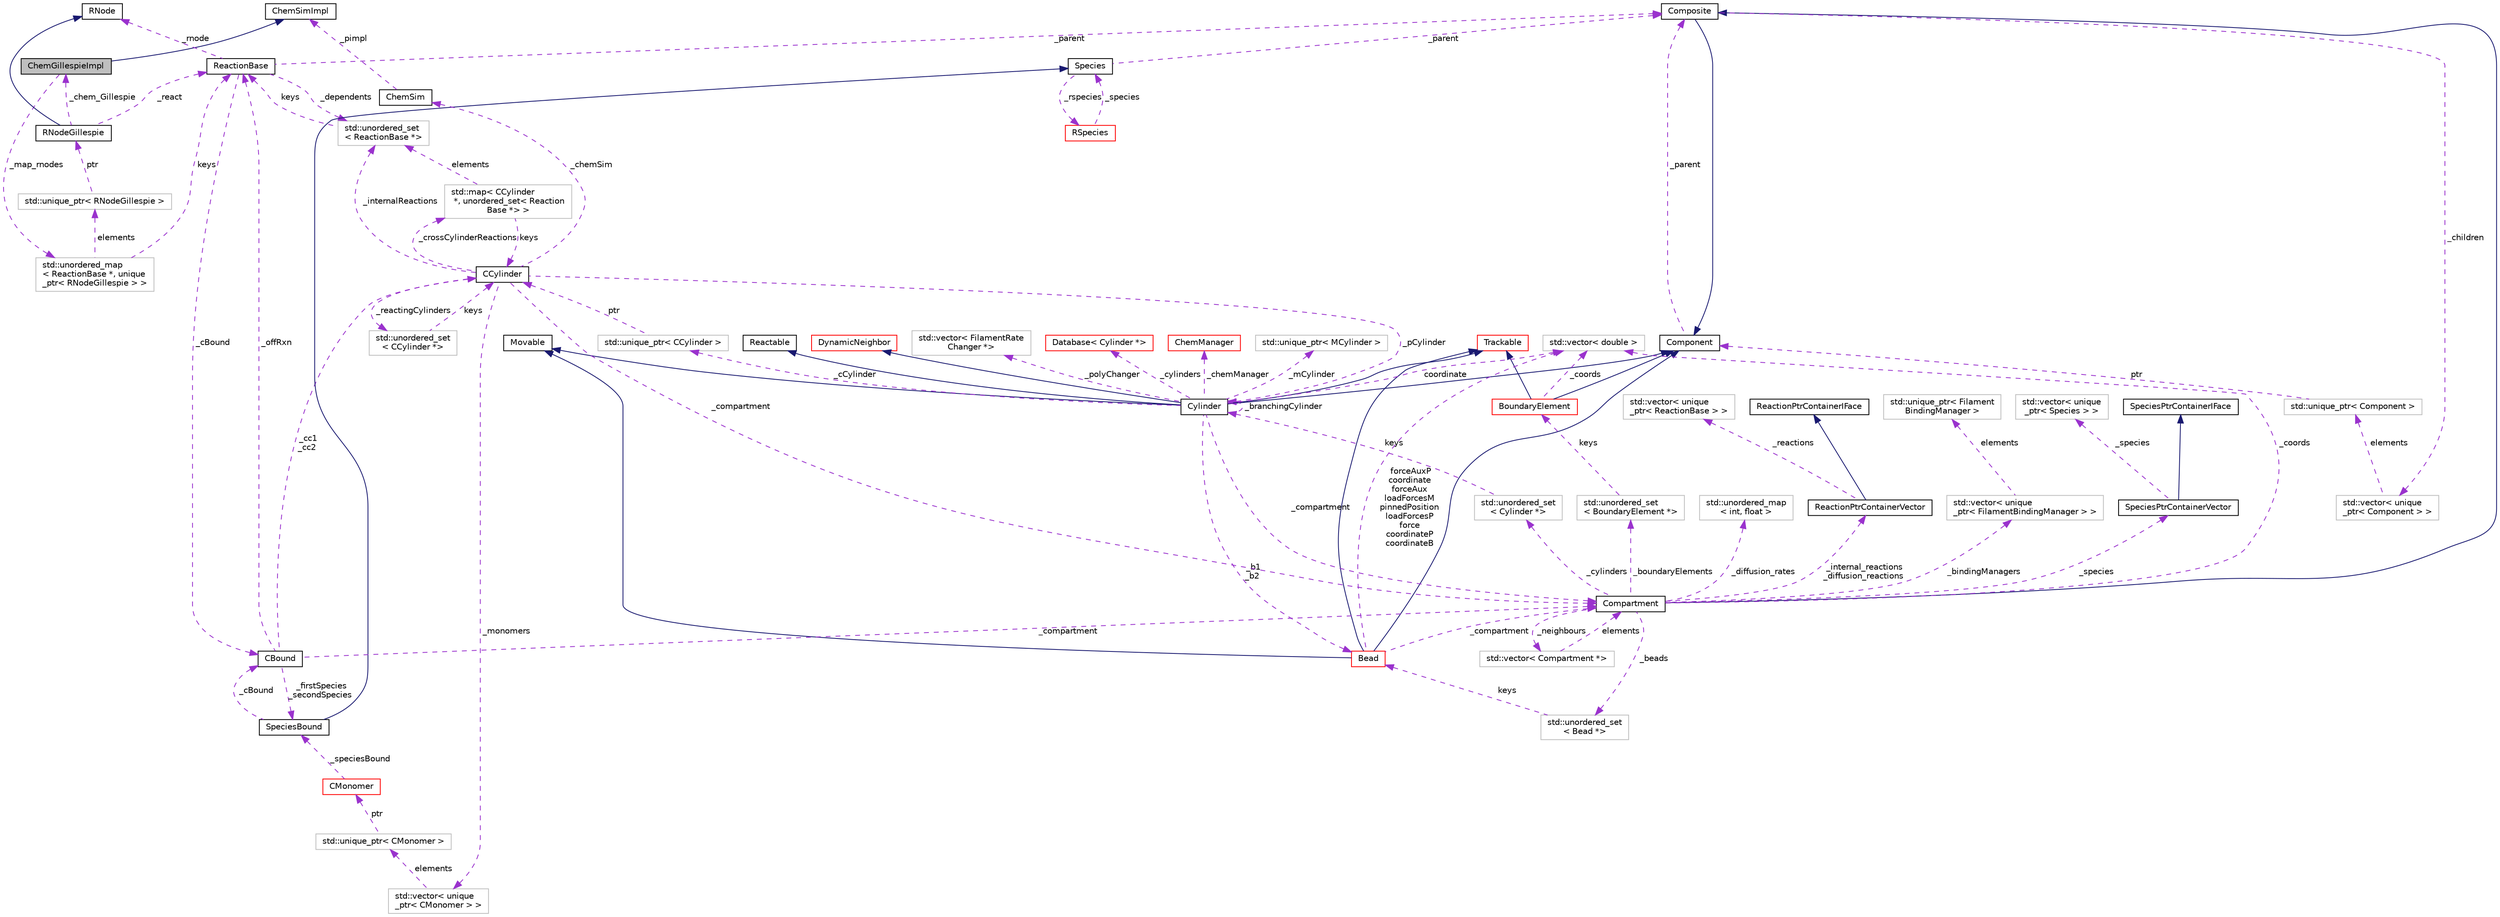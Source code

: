 digraph "ChemGillespieImpl"
{
 // INTERACTIVE_SVG=YES
  edge [fontname="Helvetica",fontsize="10",labelfontname="Helvetica",labelfontsize="10"];
  node [fontname="Helvetica",fontsize="10",shape=record];
  Node2 [label="ChemGillespieImpl",height=0.2,width=0.4,color="black", fillcolor="grey75", style="filled", fontcolor="black"];
  Node3 -> Node2 [dir="back",color="midnightblue",fontsize="10",style="solid",fontname="Helvetica"];
  Node3 [label="ChemSimImpl",height=0.2,width=0.4,color="black", fillcolor="white", style="filled",URL="$classChemSimImpl.html",tooltip="An abstract base class for algorithms that run stochastic chemical kinetics. "];
  Node4 -> Node2 [dir="back",color="darkorchid3",fontsize="10",style="dashed",label=" _map_rnodes" ,fontname="Helvetica"];
  Node4 [label="std::unordered_map\l\< ReactionBase *, unique\l_ptr\< RNodeGillespie \> \>",height=0.2,width=0.4,color="grey75", fillcolor="white", style="filled"];
  Node5 -> Node4 [dir="back",color="darkorchid3",fontsize="10",style="dashed",label=" elements" ,fontname="Helvetica"];
  Node5 [label="std::unique_ptr\< RNodeGillespie \>",height=0.2,width=0.4,color="grey75", fillcolor="white", style="filled"];
  Node6 -> Node5 [dir="back",color="darkorchid3",fontsize="10",style="dashed",label=" ptr" ,fontname="Helvetica"];
  Node6 [label="RNodeGillespie",height=0.2,width=0.4,color="black", fillcolor="white", style="filled",URL="$classRNodeGillespie.html",tooltip="Used by ChemGillespieImpl to implement the cached version of the Gillespie algorithm. "];
  Node7 -> Node6 [dir="back",color="midnightblue",fontsize="10",style="solid",fontname="Helvetica"];
  Node7 [label="RNode",height=0.2,width=0.4,color="black", fillcolor="white", style="filled",URL="$classRNode.html",tooltip="This is an abstract base class for classes that need to be associated with the given Reaction object..."];
  Node8 -> Node6 [dir="back",color="darkorchid3",fontsize="10",style="dashed",label=" _react" ,fontname="Helvetica"];
  Node8 [label="ReactionBase",height=0.2,width=0.4,color="black", fillcolor="white", style="filled",URL="$classReactionBase.html",tooltip="Represents an abstract interface for simple chemical reactions of the form A + B -> C..."];
  Node9 -> Node8 [dir="back",color="darkorchid3",fontsize="10",style="dashed",label=" _parent" ,fontname="Helvetica"];
  Node9 [label="Composite",height=0.2,width=0.4,color="black", fillcolor="white", style="filled",URL="$classComposite.html",tooltip="The aggregating class for the Composite pattern. "];
  Node10 -> Node9 [dir="back",color="midnightblue",fontsize="10",style="solid",fontname="Helvetica"];
  Node10 [label="Component",height=0.2,width=0.4,color="black", fillcolor="white", style="filled",URL="$classComponent.html",tooltip="The base class for the Composite pattern hieararchy. "];
  Node9 -> Node10 [dir="back",color="darkorchid3",fontsize="10",style="dashed",label=" _parent" ,fontname="Helvetica"];
  Node11 -> Node9 [dir="back",color="darkorchid3",fontsize="10",style="dashed",label=" _children" ,fontname="Helvetica"];
  Node11 [label="std::vector\< unique\l_ptr\< Component \> \>",height=0.2,width=0.4,color="grey75", fillcolor="white", style="filled"];
  Node12 -> Node11 [dir="back",color="darkorchid3",fontsize="10",style="dashed",label=" elements" ,fontname="Helvetica"];
  Node12 [label="std::unique_ptr\< Component \>",height=0.2,width=0.4,color="grey75", fillcolor="white", style="filled"];
  Node10 -> Node12 [dir="back",color="darkorchid3",fontsize="10",style="dashed",label=" ptr" ,fontname="Helvetica"];
  Node13 -> Node8 [dir="back",color="darkorchid3",fontsize="10",style="dashed",label=" _dependents" ,fontname="Helvetica"];
  Node13 [label="std::unordered_set\l\< ReactionBase *\>",height=0.2,width=0.4,color="grey75", fillcolor="white", style="filled"];
  Node8 -> Node13 [dir="back",color="darkorchid3",fontsize="10",style="dashed",label=" keys" ,fontname="Helvetica"];
  Node14 -> Node8 [dir="back",color="darkorchid3",fontsize="10",style="dashed",label=" _cBound" ,fontname="Helvetica"];
  Node14 [label="CBound",height=0.2,width=0.4,color="black", fillcolor="white", style="filled",URL="$classCBound.html",tooltip="Represents a chemical object that is bound to a Filament. "];
  Node15 -> Node14 [dir="back",color="darkorchid3",fontsize="10",style="dashed",label=" _cc1\n_cc2" ,fontname="Helvetica"];
  Node15 [label="CCylinder",height=0.2,width=0.4,color="black", fillcolor="white", style="filled",URL="$classCCylinder.html",tooltip="Holds all CMonomers and Reactions associated with it. "];
  Node16 -> Node15 [dir="back",color="darkorchid3",fontsize="10",style="dashed",label=" _crossCylinderReactions" ,fontname="Helvetica"];
  Node16 [label="std::map\< CCylinder\l *, unordered_set\< Reaction\lBase *\> \>",height=0.2,width=0.4,color="grey75", fillcolor="white", style="filled"];
  Node15 -> Node16 [dir="back",color="darkorchid3",fontsize="10",style="dashed",label=" keys" ,fontname="Helvetica"];
  Node13 -> Node16 [dir="back",color="darkorchid3",fontsize="10",style="dashed",label=" elements" ,fontname="Helvetica"];
  Node17 -> Node15 [dir="back",color="darkorchid3",fontsize="10",style="dashed",label=" _monomers" ,fontname="Helvetica"];
  Node17 [label="std::vector\< unique\l_ptr\< CMonomer \> \>",height=0.2,width=0.4,color="grey75", fillcolor="white", style="filled"];
  Node18 -> Node17 [dir="back",color="darkorchid3",fontsize="10",style="dashed",label=" elements" ,fontname="Helvetica"];
  Node18 [label="std::unique_ptr\< CMonomer \>",height=0.2,width=0.4,color="grey75", fillcolor="white", style="filled"];
  Node19 -> Node18 [dir="back",color="darkorchid3",fontsize="10",style="dashed",label=" ptr" ,fontname="Helvetica"];
  Node19 [label="CMonomer",height=0.2,width=0.4,color="red", fillcolor="white", style="filled",URL="$classCMonomer.html",tooltip="Represents a container for all Species that could be contained in a particular filament element at a ..."];
  Node26 -> Node19 [dir="back",color="darkorchid3",fontsize="10",style="dashed",label=" _speciesBound" ,fontname="Helvetica"];
  Node26 [label="SpeciesBound",height=0.2,width=0.4,color="black", fillcolor="white", style="filled",URL="$classSpeciesBound.html",tooltip="Used for species that can be bound to a Filament. "];
  Node23 -> Node26 [dir="back",color="midnightblue",fontsize="10",style="solid",fontname="Helvetica"];
  Node23 [label="Species",height=0.2,width=0.4,color="black", fillcolor="white", style="filled",URL="$classSpecies.html",tooltip="Represents chemical molecules, tracks their copy number and can be used in Reactions. "];
  Node24 -> Node23 [dir="back",color="darkorchid3",fontsize="10",style="dashed",label=" _rspecies" ,fontname="Helvetica"];
  Node24 [label="RSpecies",height=0.2,width=0.4,color="red", fillcolor="white", style="filled",URL="$classRSpecies.html",tooltip="Represents the reactive aspect of chemical molecules. "];
  Node23 -> Node24 [dir="back",color="darkorchid3",fontsize="10",style="dashed",label=" _species" ,fontname="Helvetica"];
  Node9 -> Node23 [dir="back",color="darkorchid3",fontsize="10",style="dashed",label=" _parent" ,fontname="Helvetica"];
  Node14 -> Node26 [dir="back",color="darkorchid3",fontsize="10",style="dashed",label=" _cBound" ,fontname="Helvetica"];
  Node27 -> Node15 [dir="back",color="darkorchid3",fontsize="10",style="dashed",label=" _pCylinder" ,fontname="Helvetica"];
  Node27 [label="Cylinder",height=0.2,width=0.4,color="black", fillcolor="white", style="filled",URL="$classCylinder.html",tooltip="A container to store a MCylinder and CCylinder. "];
  Node10 -> Node27 [dir="back",color="midnightblue",fontsize="10",style="solid",fontname="Helvetica"];
  Node28 -> Node27 [dir="back",color="midnightblue",fontsize="10",style="solid",fontname="Helvetica"];
  Node28 [label="Trackable",height=0.2,width=0.4,color="red", fillcolor="white", style="filled",URL="$classTrackable.html",tooltip="An abstract base class for a trackable object in the SubSystem. "];
  Node31 -> Node27 [dir="back",color="midnightblue",fontsize="10",style="solid",fontname="Helvetica"];
  Node31 [label="Movable",height=0.2,width=0.4,color="black", fillcolor="white", style="filled",URL="$classMovable.html",tooltip="An abstract base class for a movable element in the SubSystem. "];
  Node33 -> Node27 [dir="back",color="midnightblue",fontsize="10",style="solid",fontname="Helvetica"];
  Node33 [label="Reactable",height=0.2,width=0.4,color="black", fillcolor="white", style="filled",URL="$classReactable.html",tooltip="An abstract base class for a reactable element in the SubSystem. "];
  Node67 -> Node27 [dir="back",color="midnightblue",fontsize="10",style="solid",fontname="Helvetica"];
  Node67 [label="DynamicNeighbor",height=0.2,width=0.4,color="red", fillcolor="white", style="filled",URL="$classDynamicNeighbor.html",tooltip="An abstract base class for any element that can be added or removed from a NeighborList dynamically a..."];
  Node27 -> Node27 [dir="back",color="darkorchid3",fontsize="10",style="dashed",label=" _branchingCylinder" ,fontname="Helvetica"];
  Node68 -> Node27 [dir="back",color="darkorchid3",fontsize="10",style="dashed",label=" _polyChanger" ,fontname="Helvetica"];
  Node68 [label="std::vector\< FilamentRate\lChanger *\>",height=0.2,width=0.4,color="grey75", fillcolor="white", style="filled"];
  Node70 -> Node27 [dir="back",color="darkorchid3",fontsize="10",style="dashed",label=" _cCylinder" ,fontname="Helvetica"];
  Node70 [label="std::unique_ptr\< CCylinder \>",height=0.2,width=0.4,color="grey75", fillcolor="white", style="filled"];
  Node15 -> Node70 [dir="back",color="darkorchid3",fontsize="10",style="dashed",label=" ptr" ,fontname="Helvetica"];
  Node47 -> Node27 [dir="back",color="darkorchid3",fontsize="10",style="dashed",label=" _b1\n_b2" ,fontname="Helvetica"];
  Node47 [label="Bead",height=0.2,width=0.4,color="red", fillcolor="white", style="filled",URL="$classBead.html",tooltip="Represents a single coordinate between Cylinders, and holds forces needed for mechanical equilibratio..."];
  Node10 -> Node47 [dir="back",color="midnightblue",fontsize="10",style="solid",fontname="Helvetica"];
  Node28 -> Node47 [dir="back",color="midnightblue",fontsize="10",style="solid",fontname="Helvetica"];
  Node31 -> Node47 [dir="back",color="midnightblue",fontsize="10",style="solid",fontname="Helvetica"];
  Node45 -> Node47 [dir="back",color="darkorchid3",fontsize="10",style="dashed",label=" _compartment" ,fontname="Helvetica"];
  Node45 [label="Compartment",height=0.2,width=0.4,color="black", fillcolor="white", style="filled",URL="$classCompartment.html",tooltip="A container or holding Species and Reactions. "];
  Node9 -> Node45 [dir="back",color="midnightblue",fontsize="10",style="solid",fontname="Helvetica"];
  Node46 -> Node45 [dir="back",color="darkorchid3",fontsize="10",style="dashed",label=" _beads" ,fontname="Helvetica"];
  Node46 [label="std::unordered_set\l\< Bead *\>",height=0.2,width=0.4,color="grey75", fillcolor="white", style="filled"];
  Node47 -> Node46 [dir="back",color="darkorchid3",fontsize="10",style="dashed",label=" keys" ,fontname="Helvetica"];
  Node49 -> Node45 [dir="back",color="darkorchid3",fontsize="10",style="dashed",label=" _neighbours" ,fontname="Helvetica"];
  Node49 [label="std::vector\< Compartment *\>",height=0.2,width=0.4,color="grey75", fillcolor="white", style="filled"];
  Node45 -> Node49 [dir="back",color="darkorchid3",fontsize="10",style="dashed",label=" elements" ,fontname="Helvetica"];
  Node50 -> Node45 [dir="back",color="darkorchid3",fontsize="10",style="dashed",label=" _cylinders" ,fontname="Helvetica"];
  Node50 [label="std::unordered_set\l\< Cylinder *\>",height=0.2,width=0.4,color="grey75", fillcolor="white", style="filled"];
  Node27 -> Node50 [dir="back",color="darkorchid3",fontsize="10",style="dashed",label=" keys" ,fontname="Helvetica"];
  Node51 -> Node45 [dir="back",color="darkorchid3",fontsize="10",style="dashed",label=" _boundaryElements" ,fontname="Helvetica"];
  Node51 [label="std::unordered_set\l\< BoundaryElement *\>",height=0.2,width=0.4,color="grey75", fillcolor="white", style="filled"];
  Node40 -> Node51 [dir="back",color="darkorchid3",fontsize="10",style="dashed",label=" keys" ,fontname="Helvetica"];
  Node40 [label="BoundaryElement",height=0.2,width=0.4,color="red", fillcolor="white", style="filled",URL="$classBoundaryElement.html",tooltip="Represents an element of a BoundarySurface. "];
  Node10 -> Node40 [dir="back",color="midnightblue",fontsize="10",style="solid",fontname="Helvetica"];
  Node28 -> Node40 [dir="back",color="midnightblue",fontsize="10",style="solid",fontname="Helvetica"];
  Node43 -> Node40 [dir="back",color="darkorchid3",fontsize="10",style="dashed",label=" _coords" ,fontname="Helvetica"];
  Node43 [label="std::vector\< double \>",height=0.2,width=0.4,color="grey75", fillcolor="white", style="filled"];
  Node52 -> Node45 [dir="back",color="darkorchid3",fontsize="10",style="dashed",label=" _internal_reactions\n_diffusion_reactions" ,fontname="Helvetica"];
  Node52 [label="ReactionPtrContainerVector",height=0.2,width=0.4,color="black", fillcolor="white", style="filled",URL="$classReactionPtrContainerVector.html",tooltip="A concrete class implementing the ReactionPtrContainerIFace, using vector<unique_ptr<ReactionBase>> a..."];
  Node53 -> Node52 [dir="back",color="midnightblue",fontsize="10",style="solid",fontname="Helvetica"];
  Node53 [label="ReactionPtrContainerIFace",height=0.2,width=0.4,color="black", fillcolor="white", style="filled",URL="$classReactionPtrContainerIFace.html",tooltip="An abstract interface for a container of pointers to reaction objects. "];
  Node54 -> Node52 [dir="back",color="darkorchid3",fontsize="10",style="dashed",label=" _reactions" ,fontname="Helvetica"];
  Node54 [label="std::vector\< unique\l_ptr\< ReactionBase \> \>",height=0.2,width=0.4,color="grey75", fillcolor="white", style="filled"];
  Node56 -> Node45 [dir="back",color="darkorchid3",fontsize="10",style="dashed",label=" _diffusion_rates" ,fontname="Helvetica"];
  Node56 [label="std::unordered_map\l\< int, float \>",height=0.2,width=0.4,color="grey75", fillcolor="white", style="filled"];
  Node43 -> Node45 [dir="back",color="darkorchid3",fontsize="10",style="dashed",label=" _coords" ,fontname="Helvetica"];
  Node57 -> Node45 [dir="back",color="darkorchid3",fontsize="10",style="dashed",label=" _bindingManagers" ,fontname="Helvetica"];
  Node57 [label="std::vector\< unique\l_ptr\< FilamentBindingManager \> \>",height=0.2,width=0.4,color="grey75", fillcolor="white", style="filled"];
  Node58 -> Node57 [dir="back",color="darkorchid3",fontsize="10",style="dashed",label=" elements" ,fontname="Helvetica"];
  Node58 [label="std::unique_ptr\< Filament\lBindingManager \>",height=0.2,width=0.4,color="grey75", fillcolor="white", style="filled"];
  Node62 -> Node45 [dir="back",color="darkorchid3",fontsize="10",style="dashed",label=" _species" ,fontname="Helvetica"];
  Node62 [label="SpeciesPtrContainerVector",height=0.2,width=0.4,color="black", fillcolor="white", style="filled",URL="$classSpeciesPtrContainerVector.html",tooltip="A concrete class implementing the SpeciesPtrContainerIFace, using vector<unique_ptr<Species>> as the ..."];
  Node63 -> Node62 [dir="back",color="midnightblue",fontsize="10",style="solid",fontname="Helvetica"];
  Node63 [label="SpeciesPtrContainerIFace",height=0.2,width=0.4,color="black", fillcolor="white", style="filled",URL="$classSpeciesPtrContainerIFace.html",tooltip="An abstract interface for a container of pointers to Species objects. "];
  Node64 -> Node62 [dir="back",color="darkorchid3",fontsize="10",style="dashed",label=" _species" ,fontname="Helvetica"];
  Node64 [label="std::vector\< unique\l_ptr\< Species \> \>",height=0.2,width=0.4,color="grey75", fillcolor="white", style="filled"];
  Node43 -> Node47 [dir="back",color="darkorchid3",fontsize="10",style="dashed",label=" forceAuxP\ncoordinate\nforceAux\nloadForcesM\npinnedPosition\nloadForcesP\nforce\ncoordinateP\ncoordinateB" ,fontname="Helvetica"];
  Node71 -> Node27 [dir="back",color="darkorchid3",fontsize="10",style="dashed",label=" _cylinders" ,fontname="Helvetica"];
  Node71 [label="Database\< Cylinder *\>",height=0.2,width=0.4,color="red", fillcolor="white", style="filled",URL="$classDatabase.html"];
  Node45 -> Node27 [dir="back",color="darkorchid3",fontsize="10",style="dashed",label=" _compartment" ,fontname="Helvetica"];
  Node73 -> Node27 [dir="back",color="darkorchid3",fontsize="10",style="dashed",label=" _chemManager" ,fontname="Helvetica"];
  Node73 [label="ChemManager",height=0.2,width=0.4,color="red", fillcolor="white", style="filled",URL="$classChemManager.html",tooltip="For initailizing chemical reactions based on a specific system. "];
  Node85 -> Node27 [dir="back",color="darkorchid3",fontsize="10",style="dashed",label=" _mCylinder" ,fontname="Helvetica"];
  Node85 [label="std::unique_ptr\< MCylinder \>",height=0.2,width=0.4,color="grey75", fillcolor="white", style="filled"];
  Node43 -> Node27 [dir="back",color="darkorchid3",fontsize="10",style="dashed",label=" coordinate" ,fontname="Helvetica"];
  Node87 -> Node15 [dir="back",color="darkorchid3",fontsize="10",style="dashed",label=" _reactingCylinders" ,fontname="Helvetica"];
  Node87 [label="std::unordered_set\l\< CCylinder *\>",height=0.2,width=0.4,color="grey75", fillcolor="white", style="filled"];
  Node15 -> Node87 [dir="back",color="darkorchid3",fontsize="10",style="dashed",label=" keys" ,fontname="Helvetica"];
  Node45 -> Node15 [dir="back",color="darkorchid3",fontsize="10",style="dashed",label=" _compartment" ,fontname="Helvetica"];
  Node13 -> Node15 [dir="back",color="darkorchid3",fontsize="10",style="dashed",label=" _internalReactions" ,fontname="Helvetica"];
  Node88 -> Node15 [dir="back",color="darkorchid3",fontsize="10",style="dashed",label=" _chemSim" ,fontname="Helvetica"];
  Node88 [label="ChemSim",height=0.2,width=0.4,color="black", fillcolor="white", style="filled",URL="$classChemSim.html",tooltip="Used to manage running a network of chemical reactions. "];
  Node3 -> Node88 [dir="back",color="darkorchid3",fontsize="10",style="dashed",label=" _pimpl" ,fontname="Helvetica"];
  Node45 -> Node14 [dir="back",color="darkorchid3",fontsize="10",style="dashed",label=" _compartment" ,fontname="Helvetica"];
  Node26 -> Node14 [dir="back",color="darkorchid3",fontsize="10",style="dashed",label=" _firstSpecies\n_secondSpecies" ,fontname="Helvetica"];
  Node8 -> Node14 [dir="back",color="darkorchid3",fontsize="10",style="dashed",label=" _offRxn" ,fontname="Helvetica"];
  Node7 -> Node8 [dir="back",color="darkorchid3",fontsize="10",style="dashed",label=" _rnode" ,fontname="Helvetica"];
  Node2 -> Node6 [dir="back",color="darkorchid3",fontsize="10",style="dashed",label=" _chem_Gillespie" ,fontname="Helvetica"];
  Node8 -> Node4 [dir="back",color="darkorchid3",fontsize="10",style="dashed",label=" keys" ,fontname="Helvetica"];
}
